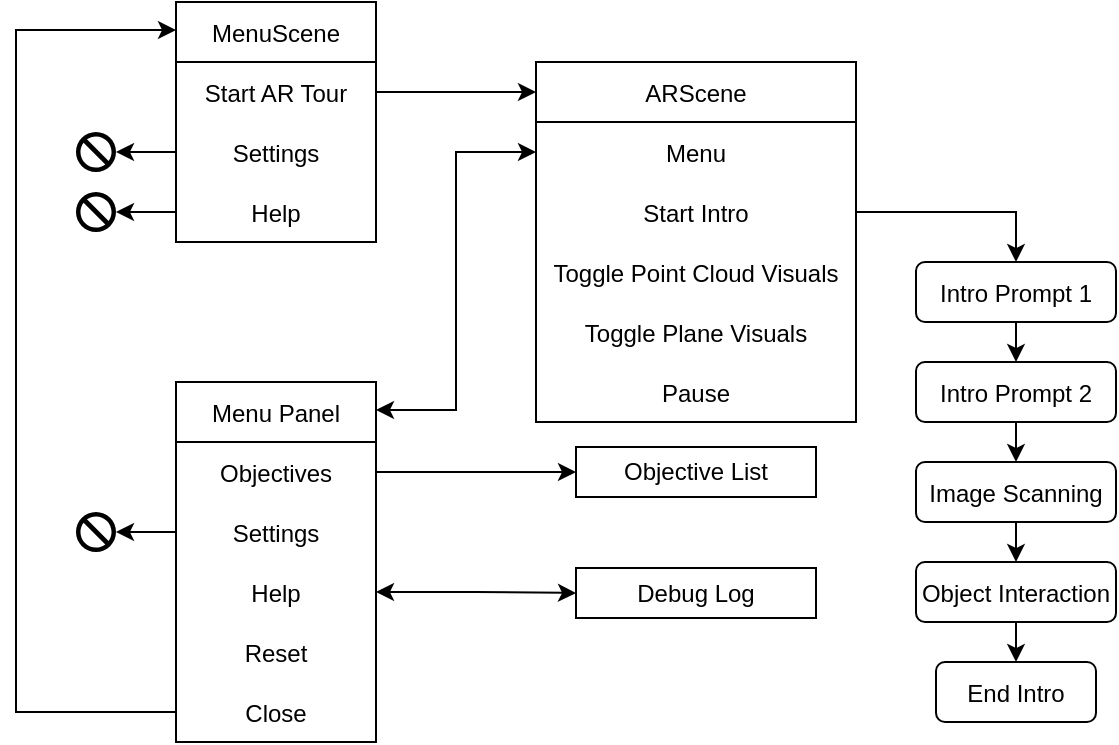 <mxfile version="20.3.0" type="device"><diagram name="Page-1" id="edf60f1a-56cd-e834-aa8a-f176f3a09ee4"><mxGraphModel dx="982" dy="583" grid="1" gridSize="10" guides="1" tooltips="1" connect="1" arrows="1" fold="1" page="1" pageScale="1" pageWidth="1100" pageHeight="850" background="none" math="0" shadow="0"><root><mxCell id="0"/><mxCell id="1" parent="0"/><mxCell id="MVz8X5ubERhloCnJ7OrX-15" value="MenuScene" style="swimlane;fontStyle=0;childLayout=stackLayout;horizontal=1;startSize=30;horizontalStack=0;resizeParent=1;resizeParentMax=0;resizeLast=0;collapsible=1;marginBottom=0;shadow=0;sketch=0;strokeColor=default;strokeWidth=1;swimlaneLine=1;" vertex="1" parent="1"><mxGeometry x="160" y="130" width="100" height="120" as="geometry"><mxRectangle x="480" y="380" width="60" height="30" as="alternateBounds"/></mxGeometry></mxCell><mxCell id="MVz8X5ubERhloCnJ7OrX-16" value="Start AR Tour" style="text;strokeColor=none;fillColor=none;align=center;verticalAlign=middle;spacingLeft=4;spacingRight=4;overflow=hidden;points=[[0,0.5],[1,0.5]];portConstraint=eastwest;rotatable=0;shadow=0;sketch=0;strokeWidth=1;swimlaneLine=1;" vertex="1" parent="MVz8X5ubERhloCnJ7OrX-15"><mxGeometry y="30" width="100" height="30" as="geometry"/></mxCell><mxCell id="MVz8X5ubERhloCnJ7OrX-17" value="Settings" style="text;strokeColor=none;fillColor=none;align=center;verticalAlign=middle;spacingLeft=4;spacingRight=4;overflow=hidden;points=[[0,0.5],[1,0.5]];portConstraint=eastwest;rotatable=0;shadow=0;sketch=0;strokeWidth=1;swimlaneLine=1;" vertex="1" parent="MVz8X5ubERhloCnJ7OrX-15"><mxGeometry y="60" width="100" height="30" as="geometry"/></mxCell><mxCell id="MVz8X5ubERhloCnJ7OrX-18" value="Help" style="text;strokeColor=none;fillColor=none;align=center;verticalAlign=middle;spacingLeft=4;spacingRight=4;overflow=hidden;points=[[0,0.5],[1,0.5]];portConstraint=eastwest;rotatable=0;shadow=0;sketch=0;strokeWidth=1;swimlaneLine=1;" vertex="1" parent="MVz8X5ubERhloCnJ7OrX-15"><mxGeometry y="90" width="100" height="30" as="geometry"/></mxCell><mxCell id="MVz8X5ubERhloCnJ7OrX-22" value="ARScene" style="swimlane;fontStyle=0;childLayout=stackLayout;horizontal=1;startSize=30;horizontalStack=0;resizeParent=1;resizeParentMax=0;resizeLast=0;collapsible=1;marginBottom=0;shadow=0;sketch=0;strokeColor=default;strokeWidth=1;align=center;glass=0;rounded=0;swimlaneLine=1;" vertex="1" parent="1"><mxGeometry x="340" y="160" width="160" height="180" as="geometry"/></mxCell><mxCell id="MVz8X5ubERhloCnJ7OrX-66" value="Menu" style="text;strokeColor=none;fillColor=none;align=center;verticalAlign=middle;spacingLeft=4;spacingRight=4;overflow=hidden;points=[[0,0.5],[1,0.5]];portConstraint=eastwest;rotatable=0;rounded=1;shadow=0;glass=0;sketch=0;strokeWidth=1;swimlaneLine=1;" vertex="1" parent="MVz8X5ubERhloCnJ7OrX-22"><mxGeometry y="30" width="160" height="30" as="geometry"/></mxCell><mxCell id="MVz8X5ubERhloCnJ7OrX-43" value="Start Intro" style="text;strokeColor=none;fillColor=none;align=center;verticalAlign=middle;spacingLeft=4;spacingRight=4;overflow=hidden;points=[[0,0.5],[1,0.5]];portConstraint=eastwest;rotatable=0;rounded=1;shadow=0;glass=0;sketch=0;strokeWidth=1;swimlaneLine=1;" vertex="1" parent="MVz8X5ubERhloCnJ7OrX-22"><mxGeometry y="60" width="160" height="30" as="geometry"/></mxCell><mxCell id="MVz8X5ubERhloCnJ7OrX-37" value="Toggle Point Cloud Visuals" style="text;strokeColor=none;fillColor=none;align=center;verticalAlign=middle;spacingLeft=4;spacingRight=4;overflow=hidden;points=[[0,0.5],[1,0.5]];portConstraint=eastwest;rotatable=0;shadow=0;sketch=0;strokeWidth=1;swimlaneLine=1;" vertex="1" parent="MVz8X5ubERhloCnJ7OrX-22"><mxGeometry y="90" width="160" height="30" as="geometry"/></mxCell><mxCell id="MVz8X5ubERhloCnJ7OrX-38" value="Toggle Plane Visuals" style="text;strokeColor=none;fillColor=none;align=center;verticalAlign=middle;spacingLeft=4;spacingRight=4;overflow=hidden;points=[[0,0.5],[1,0.5]];portConstraint=eastwest;rotatable=0;shadow=0;sketch=0;strokeWidth=1;swimlaneLine=1;" vertex="1" parent="MVz8X5ubERhloCnJ7OrX-22"><mxGeometry y="120" width="160" height="30" as="geometry"/></mxCell><mxCell id="MVz8X5ubERhloCnJ7OrX-39" value="Pause" style="text;strokeColor=none;fillColor=none;align=center;verticalAlign=middle;spacingLeft=4;spacingRight=4;overflow=hidden;points=[[0,0.5],[1,0.5]];portConstraint=eastwest;rotatable=0;shadow=0;sketch=0;strokeWidth=1;swimlaneLine=1;" vertex="1" parent="MVz8X5ubERhloCnJ7OrX-22"><mxGeometry y="150" width="160" height="30" as="geometry"/></mxCell><mxCell id="MVz8X5ubERhloCnJ7OrX-42" style="edgeStyle=orthogonalEdgeStyle;rounded=0;orthogonalLoop=1;jettySize=auto;html=1;exitX=1;exitY=0.5;exitDx=0;exitDy=0;sketch=0;swimlaneLine=1;" edge="1" parent="1" source="MVz8X5ubERhloCnJ7OrX-16" target="MVz8X5ubERhloCnJ7OrX-22"><mxGeometry relative="1" as="geometry"><mxPoint x="340" y="100" as="targetPoint"/><Array as="points"><mxPoint x="320" y="175"/><mxPoint x="320" y="175"/></Array></mxGeometry></mxCell><mxCell id="MVz8X5ubERhloCnJ7OrX-55" value="" style="shape=mxgraph.signs.safety.no;html=1;pointerEvents=1;fillColor=#000000;strokeColor=none;verticalLabelPosition=bottom;verticalAlign=top;align=center;rounded=1;shadow=0;glass=0;sketch=0;strokeWidth=1;swimlaneLine=1;" vertex="1" parent="1"><mxGeometry x="110" y="195" width="20" height="20" as="geometry"/></mxCell><mxCell id="MVz8X5ubERhloCnJ7OrX-56" style="edgeStyle=orthogonalEdgeStyle;rounded=0;orthogonalLoop=1;jettySize=auto;html=1;entryX=1;entryY=0.5;entryDx=0;entryDy=0;entryPerimeter=0;sketch=0;swimlaneLine=1;" edge="1" parent="1" source="MVz8X5ubERhloCnJ7OrX-17" target="MVz8X5ubERhloCnJ7OrX-55"><mxGeometry relative="1" as="geometry"/></mxCell><mxCell id="MVz8X5ubERhloCnJ7OrX-57" value="" style="shape=mxgraph.signs.safety.no;html=1;pointerEvents=1;fillColor=#000000;strokeColor=none;verticalLabelPosition=bottom;verticalAlign=top;align=center;rounded=1;shadow=0;glass=0;sketch=0;strokeWidth=1;swimlaneLine=1;" vertex="1" parent="1"><mxGeometry x="110" y="225" width="20" height="20" as="geometry"/></mxCell><mxCell id="MVz8X5ubERhloCnJ7OrX-58" style="edgeStyle=orthogonalEdgeStyle;rounded=0;orthogonalLoop=1;jettySize=auto;html=1;entryX=1;entryY=0.5;entryDx=0;entryDy=0;entryPerimeter=0;sketch=0;swimlaneLine=1;" edge="1" parent="1" source="MVz8X5ubERhloCnJ7OrX-18" target="MVz8X5ubERhloCnJ7OrX-57"><mxGeometry relative="1" as="geometry"/></mxCell><mxCell id="MVz8X5ubERhloCnJ7OrX-36" value="Menu Panel" style="swimlane;fontStyle=0;childLayout=stackLayout;horizontal=1;startSize=30;horizontalStack=0;resizeParent=1;resizeParentMax=0;resizeLast=0;collapsible=1;marginBottom=0;shadow=0;sketch=0;strokeColor=default;strokeWidth=1;swimlaneLine=1;" vertex="1" parent="1"><mxGeometry x="160" y="320" width="100" height="180" as="geometry"><mxRectangle y="30" width="140" height="30" as="alternateBounds"/></mxGeometry></mxCell><mxCell id="MVz8X5ubERhloCnJ7OrX-23" value="Objectives" style="text;strokeColor=none;fillColor=none;align=center;verticalAlign=middle;spacingLeft=4;spacingRight=4;overflow=hidden;points=[[0,0.5],[1,0.5]];portConstraint=eastwest;rotatable=0;shadow=0;sketch=0;strokeWidth=1;dashed=1;dashPattern=1 1;swimlaneLine=1;" vertex="1" parent="MVz8X5ubERhloCnJ7OrX-36"><mxGeometry y="30" width="100" height="30" as="geometry"/></mxCell><mxCell id="MVz8X5ubERhloCnJ7OrX-24" value="Settings" style="text;strokeColor=none;fillColor=none;align=center;verticalAlign=middle;spacingLeft=4;spacingRight=4;overflow=hidden;points=[[0,0.5],[1,0.5]];portConstraint=eastwest;rotatable=0;shadow=0;sketch=0;strokeWidth=1;swimlaneLine=1;" vertex="1" parent="MVz8X5ubERhloCnJ7OrX-36"><mxGeometry y="60" width="100" height="30" as="geometry"/></mxCell><mxCell id="MVz8X5ubERhloCnJ7OrX-25" value="Help" style="text;strokeColor=none;fillColor=none;align=center;verticalAlign=middle;spacingLeft=4;spacingRight=4;overflow=hidden;points=[[0,0.5],[1,0.5]];portConstraint=eastwest;rotatable=0;shadow=0;sketch=0;strokeWidth=1;swimlaneLine=1;" vertex="1" parent="MVz8X5ubERhloCnJ7OrX-36"><mxGeometry y="90" width="100" height="30" as="geometry"/></mxCell><mxCell id="MVz8X5ubERhloCnJ7OrX-31" value="Reset" style="text;strokeColor=none;fillColor=none;align=center;verticalAlign=middle;spacingLeft=4;spacingRight=4;overflow=hidden;points=[[0,0.5],[1,0.5]];portConstraint=eastwest;rotatable=0;shadow=0;sketch=0;strokeWidth=1;swimlaneLine=1;" vertex="1" parent="MVz8X5ubERhloCnJ7OrX-36"><mxGeometry y="120" width="100" height="30" as="geometry"/></mxCell><mxCell id="MVz8X5ubERhloCnJ7OrX-32" value="Close" style="text;strokeColor=none;fillColor=none;align=center;verticalAlign=middle;spacingLeft=4;spacingRight=4;overflow=hidden;points=[[0,0.5],[1,0.5]];portConstraint=eastwest;rotatable=0;shadow=0;sketch=0;strokeWidth=1;swimlaneLine=1;" vertex="1" parent="MVz8X5ubERhloCnJ7OrX-36"><mxGeometry y="150" width="100" height="30" as="geometry"/></mxCell><mxCell id="MVz8X5ubERhloCnJ7OrX-68" value="Objective List" style="rounded=0;whiteSpace=wrap;html=1;shadow=0;glass=0;sketch=0;strokeColor=default;strokeWidth=1;swimlaneLine=1;" vertex="1" parent="1"><mxGeometry x="360" y="352.5" width="120" height="25" as="geometry"/></mxCell><mxCell id="MVz8X5ubERhloCnJ7OrX-69" value="" style="shape=mxgraph.signs.safety.no;html=1;pointerEvents=1;fillColor=#000000;strokeColor=none;verticalLabelPosition=bottom;verticalAlign=top;align=center;rounded=1;shadow=0;glass=0;sketch=0;strokeWidth=1;swimlaneLine=1;" vertex="1" parent="1"><mxGeometry x="110" y="385" width="20" height="20" as="geometry"/></mxCell><mxCell id="MVz8X5ubERhloCnJ7OrX-72" style="edgeStyle=orthogonalEdgeStyle;rounded=0;orthogonalLoop=1;jettySize=auto;html=1;endArrow=classic;endFill=1;sketch=0;swimlaneLine=1;" edge="1" parent="1" source="MVz8X5ubERhloCnJ7OrX-32" target="MVz8X5ubERhloCnJ7OrX-15"><mxGeometry relative="1" as="geometry"><Array as="points"><mxPoint x="80" y="485"/><mxPoint x="80" y="144"/></Array></mxGeometry></mxCell><mxCell id="MVz8X5ubERhloCnJ7OrX-74" style="edgeStyle=orthogonalEdgeStyle;rounded=0;orthogonalLoop=1;jettySize=auto;html=1;endArrow=classic;endFill=1;startArrow=classic;startFill=1;sketch=0;swimlaneLine=1;" edge="1" parent="1" source="MVz8X5ubERhloCnJ7OrX-66" target="MVz8X5ubERhloCnJ7OrX-36"><mxGeometry relative="1" as="geometry"><Array as="points"><mxPoint x="300" y="205"/><mxPoint x="300" y="334"/></Array></mxGeometry></mxCell><mxCell id="MVz8X5ubERhloCnJ7OrX-77" style="edgeStyle=orthogonalEdgeStyle;rounded=0;orthogonalLoop=1;jettySize=auto;html=1;entryX=1;entryY=0.5;entryDx=0;entryDy=0;entryPerimeter=0;startArrow=none;startFill=0;endArrow=classic;endFill=1;sketch=0;swimlaneLine=1;" edge="1" parent="1" source="MVz8X5ubERhloCnJ7OrX-24" target="MVz8X5ubERhloCnJ7OrX-69"><mxGeometry relative="1" as="geometry"/></mxCell><mxCell id="MVz8X5ubERhloCnJ7OrX-78" style="edgeStyle=orthogonalEdgeStyle;rounded=0;orthogonalLoop=1;jettySize=auto;html=1;startArrow=none;startFill=0;endArrow=classic;endFill=1;sketch=0;swimlaneLine=1;" edge="1" parent="1" source="MVz8X5ubERhloCnJ7OrX-23" target="MVz8X5ubERhloCnJ7OrX-68"><mxGeometry relative="1" as="geometry"/></mxCell><mxCell id="MVz8X5ubERhloCnJ7OrX-79" value="Debug Log" style="rounded=0;whiteSpace=wrap;html=1;shadow=0;glass=0;sketch=0;strokeColor=default;strokeWidth=1;swimlaneLine=1;" vertex="1" parent="1"><mxGeometry x="360" y="413" width="120" height="25" as="geometry"/></mxCell><mxCell id="MVz8X5ubERhloCnJ7OrX-80" style="edgeStyle=orthogonalEdgeStyle;rounded=0;orthogonalLoop=1;jettySize=auto;html=1;startArrow=classic;startFill=1;endArrow=classic;endFill=1;sketch=0;swimlaneLine=1;" edge="1" parent="1" source="MVz8X5ubERhloCnJ7OrX-25" target="MVz8X5ubERhloCnJ7OrX-79"><mxGeometry relative="1" as="geometry"/></mxCell><mxCell id="MVz8X5ubERhloCnJ7OrX-85" value="Intro Prompt 1" style="rounded=1;" vertex="1" parent="1"><mxGeometry x="530" y="260" width="100" height="30" as="geometry"/></mxCell><mxCell id="MVz8X5ubERhloCnJ7OrX-87" value="Intro Prompt 2" style="rounded=1;" vertex="1" parent="1"><mxGeometry x="530" y="310" width="100" height="30" as="geometry"/></mxCell><mxCell id="MVz8X5ubERhloCnJ7OrX-88" value="" style="edgeStyle=elbowEdgeStyle;elbow=vertical;" edge="1" source="MVz8X5ubERhloCnJ7OrX-85" target="MVz8X5ubERhloCnJ7OrX-87" parent="1"><mxGeometry relative="1" as="geometry"/></mxCell><mxCell id="MVz8X5ubERhloCnJ7OrX-89" value="Image Scanning" style="rounded=1;" vertex="1" parent="1"><mxGeometry x="530" y="360" width="100" height="30" as="geometry"/></mxCell><mxCell id="MVz8X5ubERhloCnJ7OrX-90" value="" style="edgeStyle=elbowEdgeStyle;elbow=vertical;" edge="1" source="MVz8X5ubERhloCnJ7OrX-87" target="MVz8X5ubERhloCnJ7OrX-89" parent="1"><mxGeometry relative="1" as="geometry"/></mxCell><mxCell id="MVz8X5ubERhloCnJ7OrX-91" value="Object Interaction" style="rounded=1;" vertex="1" parent="1"><mxGeometry x="530" y="410" width="100" height="30" as="geometry"/></mxCell><mxCell id="MVz8X5ubERhloCnJ7OrX-92" value="" style="edgeStyle=elbowEdgeStyle;elbow=vertical;" edge="1" source="MVz8X5ubERhloCnJ7OrX-89" target="MVz8X5ubERhloCnJ7OrX-91" parent="1"><mxGeometry relative="1" as="geometry"/></mxCell><mxCell id="MVz8X5ubERhloCnJ7OrX-93" value="End Intro" style="rounded=1;" vertex="1" parent="1"><mxGeometry x="540" y="460" width="80" height="30" as="geometry"/></mxCell><mxCell id="MVz8X5ubERhloCnJ7OrX-94" value="" style="edgeStyle=elbowEdgeStyle;elbow=vertical;" edge="1" source="MVz8X5ubERhloCnJ7OrX-91" target="MVz8X5ubERhloCnJ7OrX-93" parent="1"><mxGeometry relative="1" as="geometry"/></mxCell><mxCell id="MVz8X5ubERhloCnJ7OrX-95" style="edgeStyle=orthogonalEdgeStyle;rounded=0;sketch=0;orthogonalLoop=1;jettySize=auto;html=1;entryX=0.5;entryY=0;entryDx=0;entryDy=0;shadow=0;fontSize=10;startArrow=none;startFill=0;endArrow=classic;endFill=1;" edge="1" parent="1" source="MVz8X5ubERhloCnJ7OrX-43" target="MVz8X5ubERhloCnJ7OrX-85"><mxGeometry relative="1" as="geometry"/></mxCell></root></mxGraphModel></diagram></mxfile>